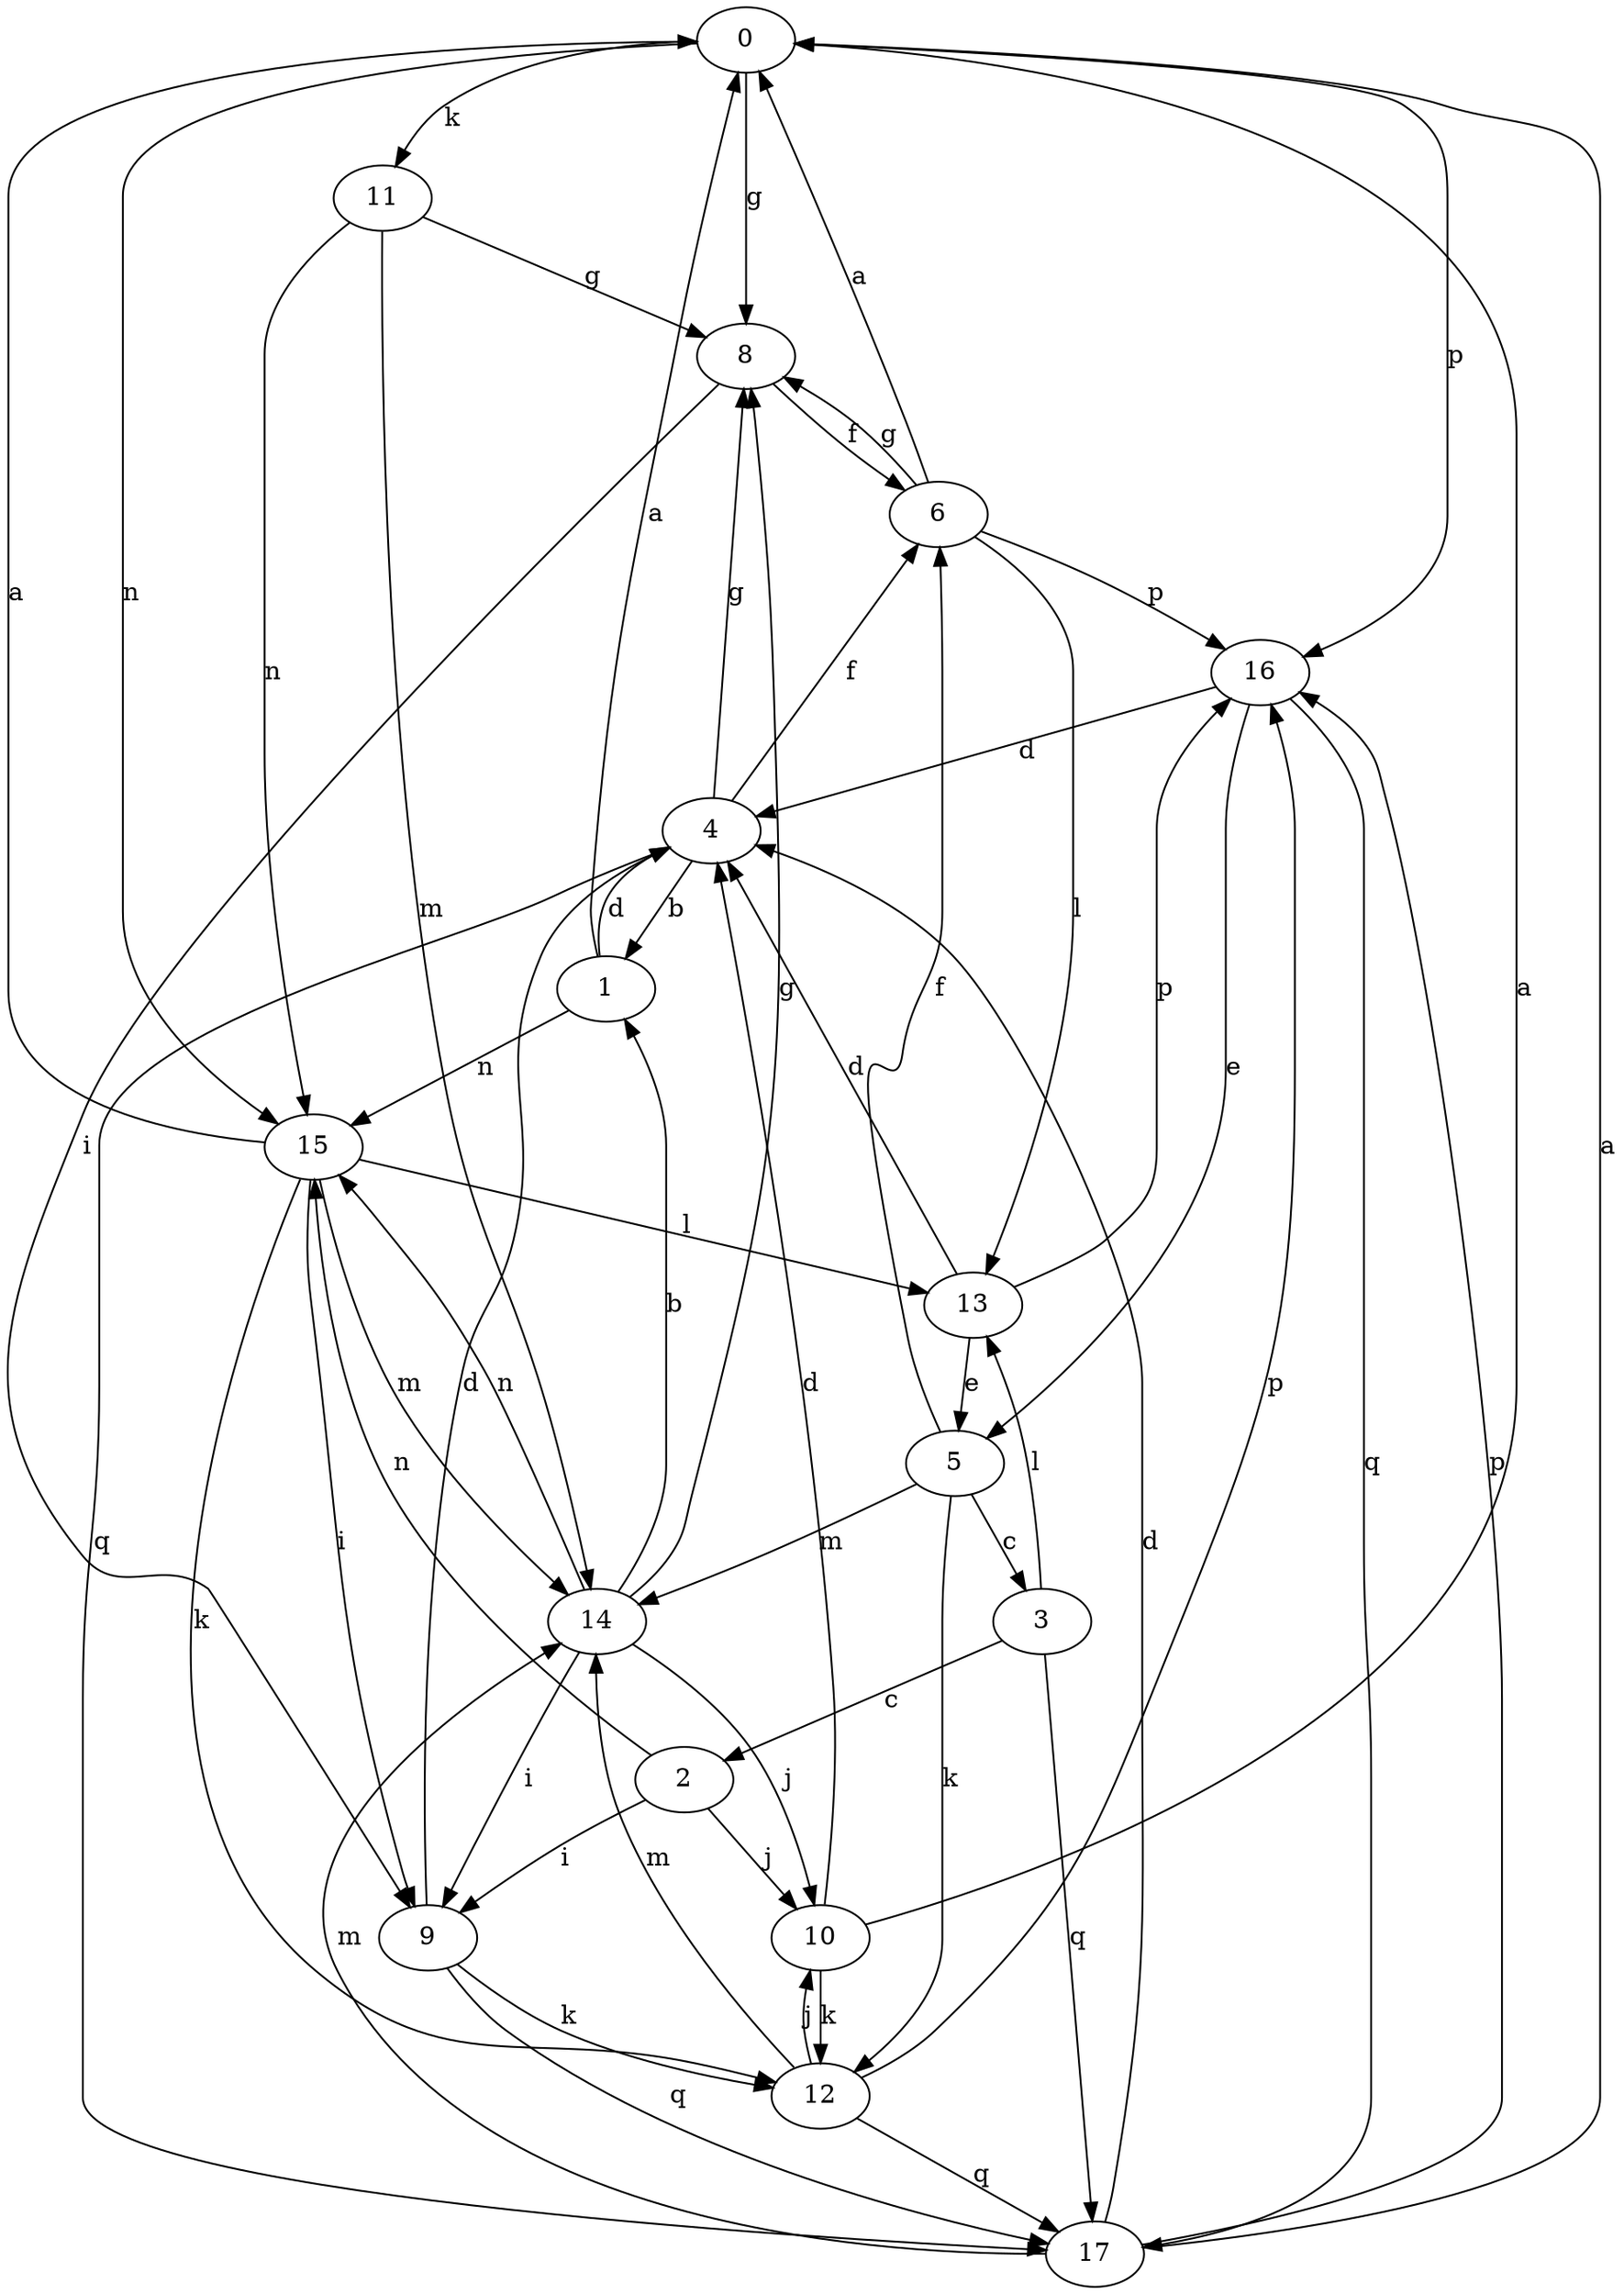 strict digraph  {
0;
1;
2;
3;
4;
5;
6;
8;
9;
10;
11;
12;
13;
14;
15;
16;
17;
0 -> 8  [label=g];
0 -> 11  [label=k];
0 -> 15  [label=n];
0 -> 16  [label=p];
1 -> 0  [label=a];
1 -> 4  [label=d];
1 -> 15  [label=n];
2 -> 9  [label=i];
2 -> 10  [label=j];
2 -> 15  [label=n];
3 -> 2  [label=c];
3 -> 13  [label=l];
3 -> 17  [label=q];
4 -> 1  [label=b];
4 -> 6  [label=f];
4 -> 8  [label=g];
4 -> 17  [label=q];
5 -> 3  [label=c];
5 -> 6  [label=f];
5 -> 12  [label=k];
5 -> 14  [label=m];
6 -> 0  [label=a];
6 -> 8  [label=g];
6 -> 13  [label=l];
6 -> 16  [label=p];
8 -> 6  [label=f];
8 -> 9  [label=i];
9 -> 4  [label=d];
9 -> 12  [label=k];
9 -> 17  [label=q];
10 -> 0  [label=a];
10 -> 4  [label=d];
10 -> 12  [label=k];
11 -> 8  [label=g];
11 -> 14  [label=m];
11 -> 15  [label=n];
12 -> 10  [label=j];
12 -> 14  [label=m];
12 -> 16  [label=p];
12 -> 17  [label=q];
13 -> 4  [label=d];
13 -> 5  [label=e];
13 -> 16  [label=p];
14 -> 1  [label=b];
14 -> 8  [label=g];
14 -> 9  [label=i];
14 -> 10  [label=j];
14 -> 15  [label=n];
15 -> 0  [label=a];
15 -> 9  [label=i];
15 -> 12  [label=k];
15 -> 13  [label=l];
15 -> 14  [label=m];
16 -> 4  [label=d];
16 -> 5  [label=e];
16 -> 17  [label=q];
17 -> 0  [label=a];
17 -> 4  [label=d];
17 -> 14  [label=m];
17 -> 16  [label=p];
}
